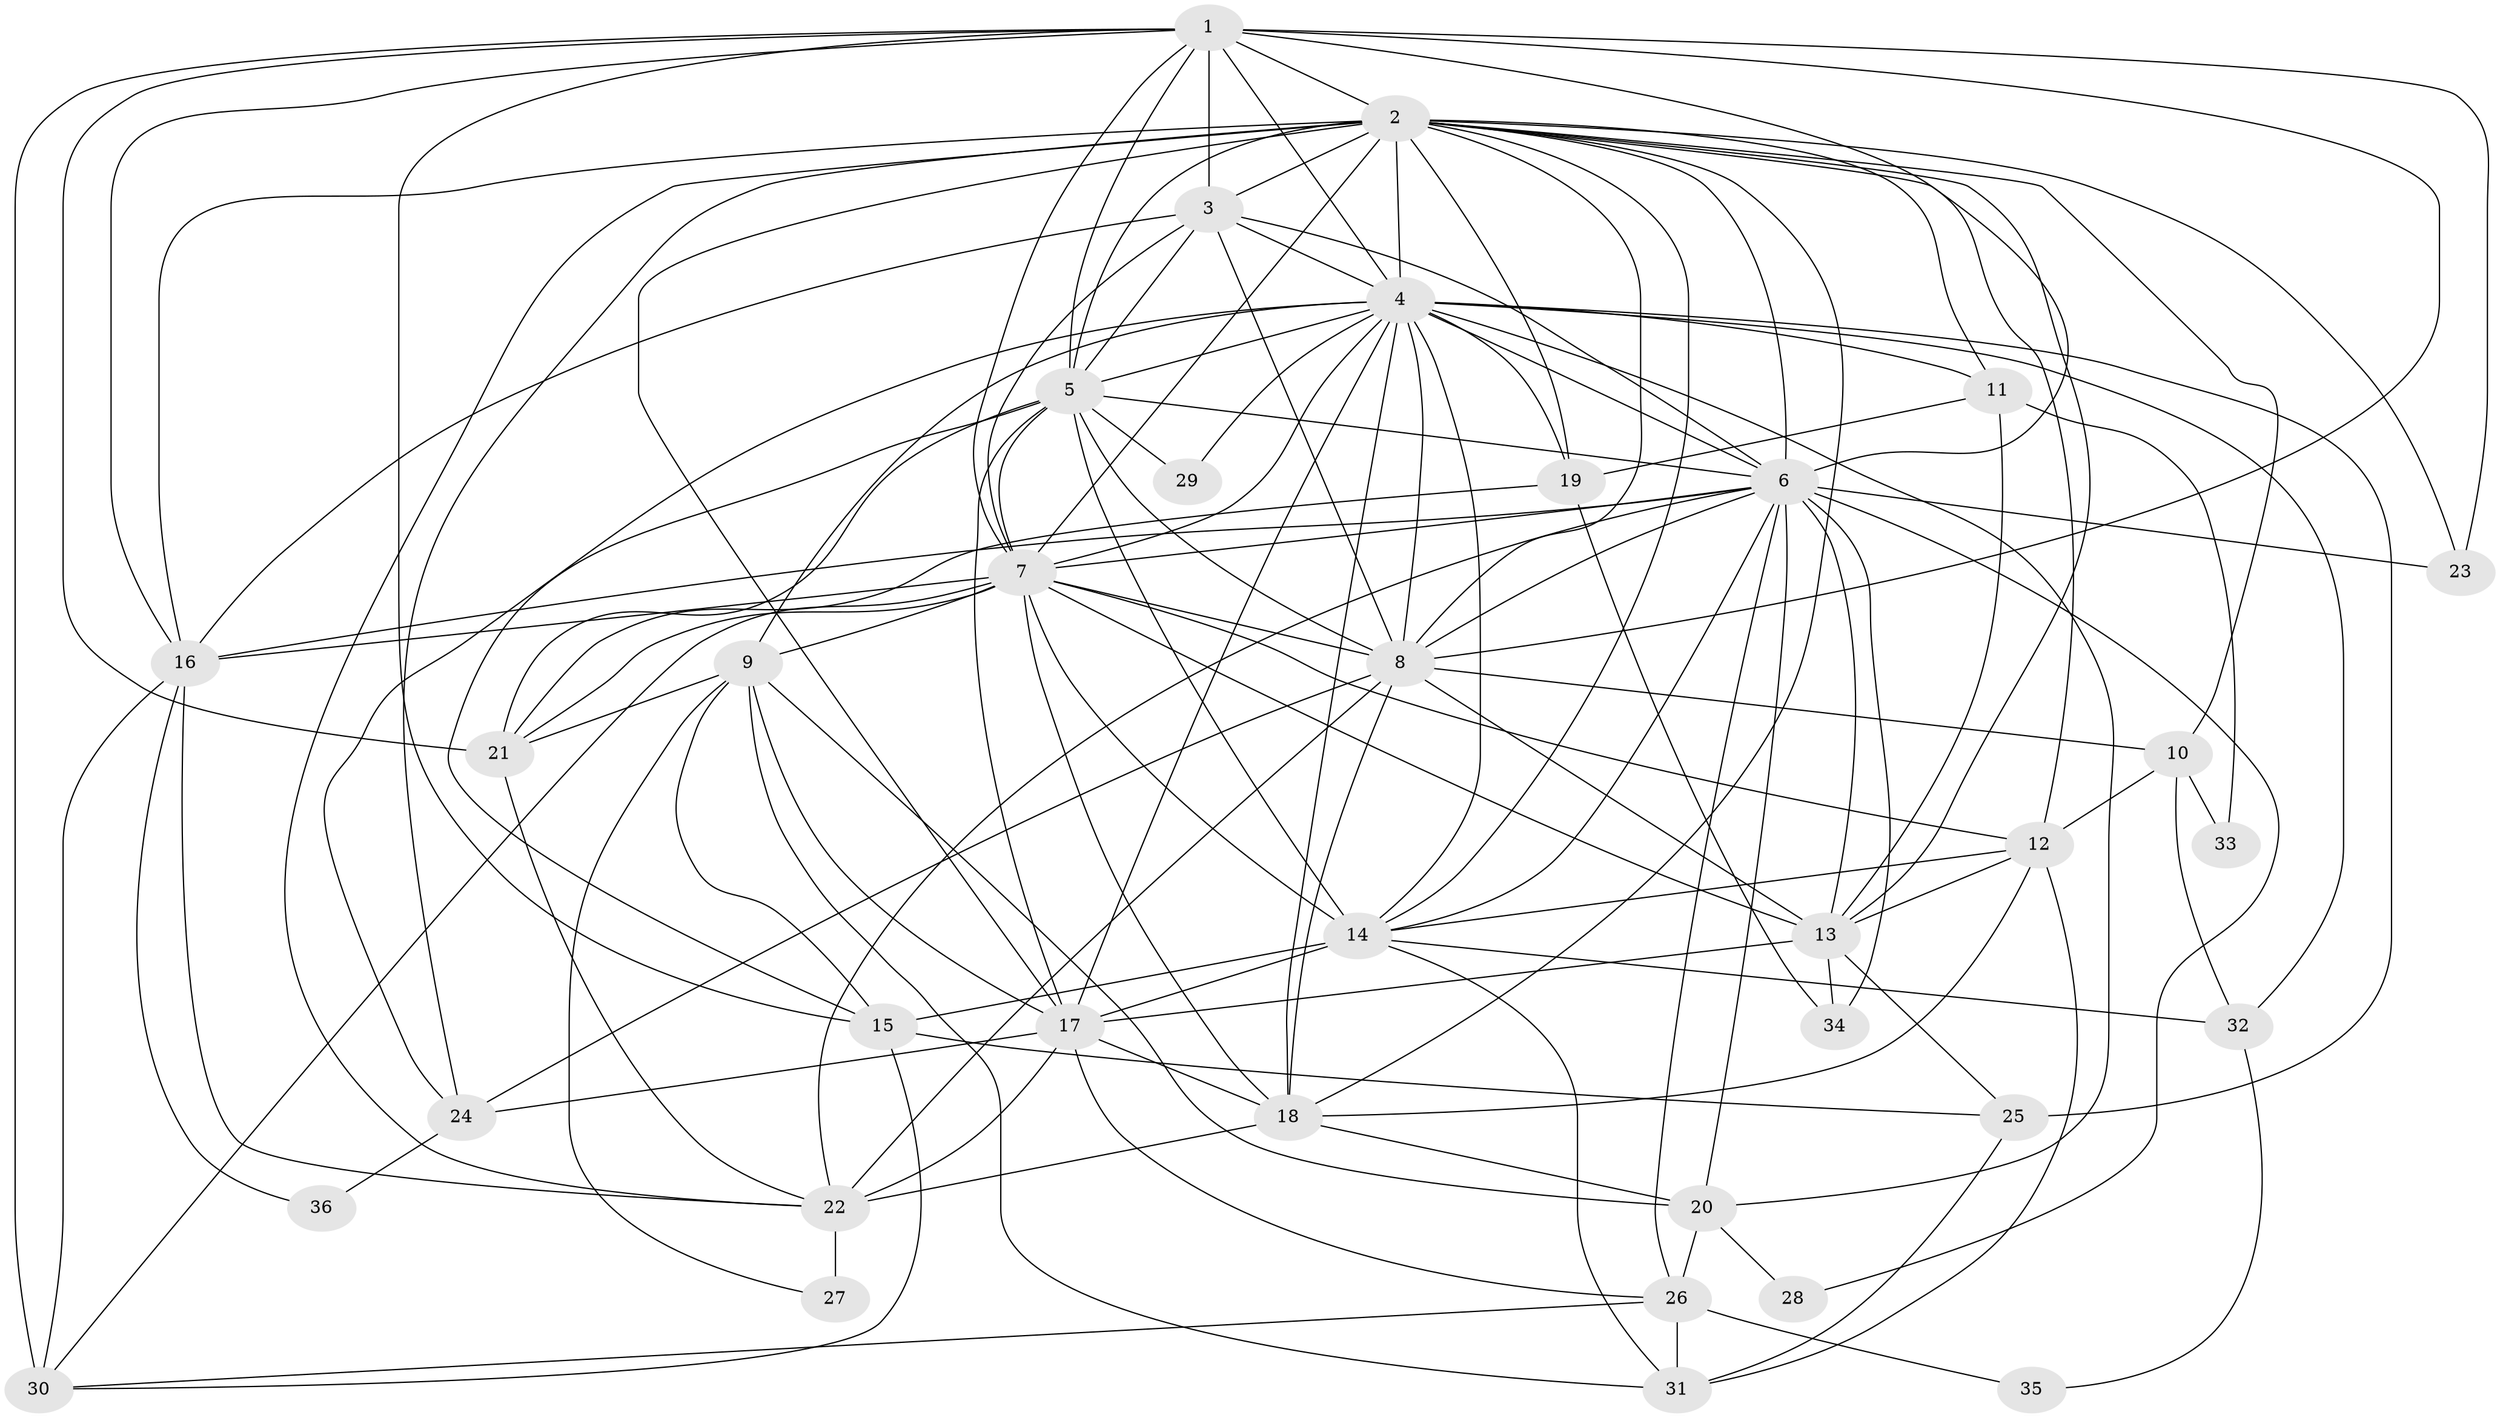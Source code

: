 // original degree distribution, {21: 0.017699115044247787, 11: 0.008849557522123894, 19: 0.008849557522123894, 24: 0.017699115044247787, 18: 0.008849557522123894, 15: 0.008849557522123894, 17: 0.008849557522123894, 25: 0.008849557522123894, 9: 0.008849557522123894, 6: 0.05309734513274336, 5: 0.04424778761061947, 3: 0.1415929203539823, 2: 0.5309734513274337, 7: 0.02654867256637168, 4: 0.10619469026548672}
// Generated by graph-tools (version 1.1) at 2025/49/03/04/25 22:49:59]
// undirected, 36 vertices, 130 edges
graph export_dot {
  node [color=gray90,style=filled];
  1;
  2;
  3;
  4;
  5;
  6;
  7;
  8;
  9;
  10;
  11;
  12;
  13;
  14;
  15;
  16;
  17;
  18;
  19;
  20;
  21;
  22;
  23;
  24;
  25;
  26;
  27;
  28;
  29;
  30;
  31;
  32;
  33;
  34;
  35;
  36;
  1 -- 2 [weight=1.0];
  1 -- 3 [weight=2.0];
  1 -- 4 [weight=2.0];
  1 -- 5 [weight=1.0];
  1 -- 6 [weight=3.0];
  1 -- 7 [weight=1.0];
  1 -- 8 [weight=2.0];
  1 -- 15 [weight=2.0];
  1 -- 16 [weight=1.0];
  1 -- 21 [weight=1.0];
  1 -- 23 [weight=1.0];
  1 -- 30 [weight=4.0];
  2 -- 3 [weight=8.0];
  2 -- 4 [weight=2.0];
  2 -- 5 [weight=1.0];
  2 -- 6 [weight=4.0];
  2 -- 7 [weight=2.0];
  2 -- 8 [weight=1.0];
  2 -- 10 [weight=1.0];
  2 -- 11 [weight=1.0];
  2 -- 12 [weight=1.0];
  2 -- 13 [weight=1.0];
  2 -- 14 [weight=1.0];
  2 -- 16 [weight=1.0];
  2 -- 17 [weight=2.0];
  2 -- 18 [weight=1.0];
  2 -- 19 [weight=1.0];
  2 -- 22 [weight=1.0];
  2 -- 23 [weight=1.0];
  2 -- 24 [weight=1.0];
  3 -- 4 [weight=2.0];
  3 -- 5 [weight=1.0];
  3 -- 6 [weight=2.0];
  3 -- 7 [weight=1.0];
  3 -- 8 [weight=2.0];
  3 -- 16 [weight=2.0];
  4 -- 5 [weight=3.0];
  4 -- 6 [weight=4.0];
  4 -- 7 [weight=3.0];
  4 -- 8 [weight=3.0];
  4 -- 9 [weight=2.0];
  4 -- 11 [weight=1.0];
  4 -- 14 [weight=1.0];
  4 -- 17 [weight=1.0];
  4 -- 18 [weight=1.0];
  4 -- 19 [weight=1.0];
  4 -- 20 [weight=1.0];
  4 -- 24 [weight=1.0];
  4 -- 25 [weight=5.0];
  4 -- 29 [weight=1.0];
  4 -- 32 [weight=1.0];
  5 -- 6 [weight=2.0];
  5 -- 7 [weight=1.0];
  5 -- 8 [weight=1.0];
  5 -- 14 [weight=6.0];
  5 -- 15 [weight=1.0];
  5 -- 17 [weight=1.0];
  5 -- 21 [weight=1.0];
  5 -- 29 [weight=2.0];
  6 -- 7 [weight=2.0];
  6 -- 8 [weight=2.0];
  6 -- 13 [weight=2.0];
  6 -- 14 [weight=1.0];
  6 -- 16 [weight=1.0];
  6 -- 20 [weight=1.0];
  6 -- 22 [weight=1.0];
  6 -- 23 [weight=1.0];
  6 -- 26 [weight=1.0];
  6 -- 28 [weight=2.0];
  6 -- 34 [weight=2.0];
  7 -- 8 [weight=1.0];
  7 -- 9 [weight=1.0];
  7 -- 12 [weight=5.0];
  7 -- 13 [weight=1.0];
  7 -- 14 [weight=1.0];
  7 -- 16 [weight=1.0];
  7 -- 18 [weight=1.0];
  7 -- 21 [weight=1.0];
  7 -- 30 [weight=1.0];
  8 -- 10 [weight=1.0];
  8 -- 13 [weight=1.0];
  8 -- 18 [weight=3.0];
  8 -- 22 [weight=7.0];
  8 -- 24 [weight=2.0];
  9 -- 15 [weight=1.0];
  9 -- 17 [weight=1.0];
  9 -- 20 [weight=1.0];
  9 -- 21 [weight=1.0];
  9 -- 27 [weight=1.0];
  9 -- 31 [weight=1.0];
  10 -- 12 [weight=1.0];
  10 -- 32 [weight=1.0];
  10 -- 33 [weight=1.0];
  11 -- 13 [weight=1.0];
  11 -- 19 [weight=1.0];
  11 -- 33 [weight=1.0];
  12 -- 13 [weight=1.0];
  12 -- 14 [weight=1.0];
  12 -- 18 [weight=1.0];
  12 -- 31 [weight=1.0];
  13 -- 17 [weight=1.0];
  13 -- 25 [weight=1.0];
  13 -- 34 [weight=1.0];
  14 -- 15 [weight=1.0];
  14 -- 17 [weight=1.0];
  14 -- 31 [weight=1.0];
  14 -- 32 [weight=1.0];
  15 -- 25 [weight=3.0];
  15 -- 30 [weight=1.0];
  16 -- 22 [weight=1.0];
  16 -- 30 [weight=1.0];
  16 -- 36 [weight=1.0];
  17 -- 18 [weight=1.0];
  17 -- 22 [weight=1.0];
  17 -- 24 [weight=1.0];
  17 -- 26 [weight=1.0];
  18 -- 20 [weight=1.0];
  18 -- 22 [weight=1.0];
  19 -- 21 [weight=1.0];
  19 -- 34 [weight=1.0];
  20 -- 26 [weight=2.0];
  20 -- 28 [weight=2.0];
  21 -- 22 [weight=1.0];
  22 -- 27 [weight=2.0];
  24 -- 36 [weight=1.0];
  25 -- 31 [weight=1.0];
  26 -- 30 [weight=1.0];
  26 -- 31 [weight=1.0];
  26 -- 35 [weight=1.0];
  32 -- 35 [weight=1.0];
}
